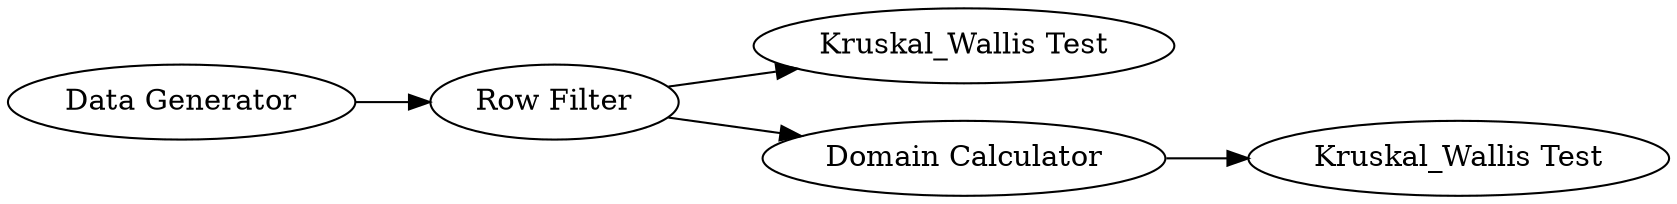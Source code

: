 digraph {
	806 -> 807
	807 -> 810
	809 -> 805
	807 -> 809
	810 [label="Kruskal_Wallis Test"]
	807 [label="Row Filter"]
	809 [label="Domain Calculator"]
	805 [label="Kruskal_Wallis Test"]
	806 [label="Data Generator"]
	rankdir=LR
}
